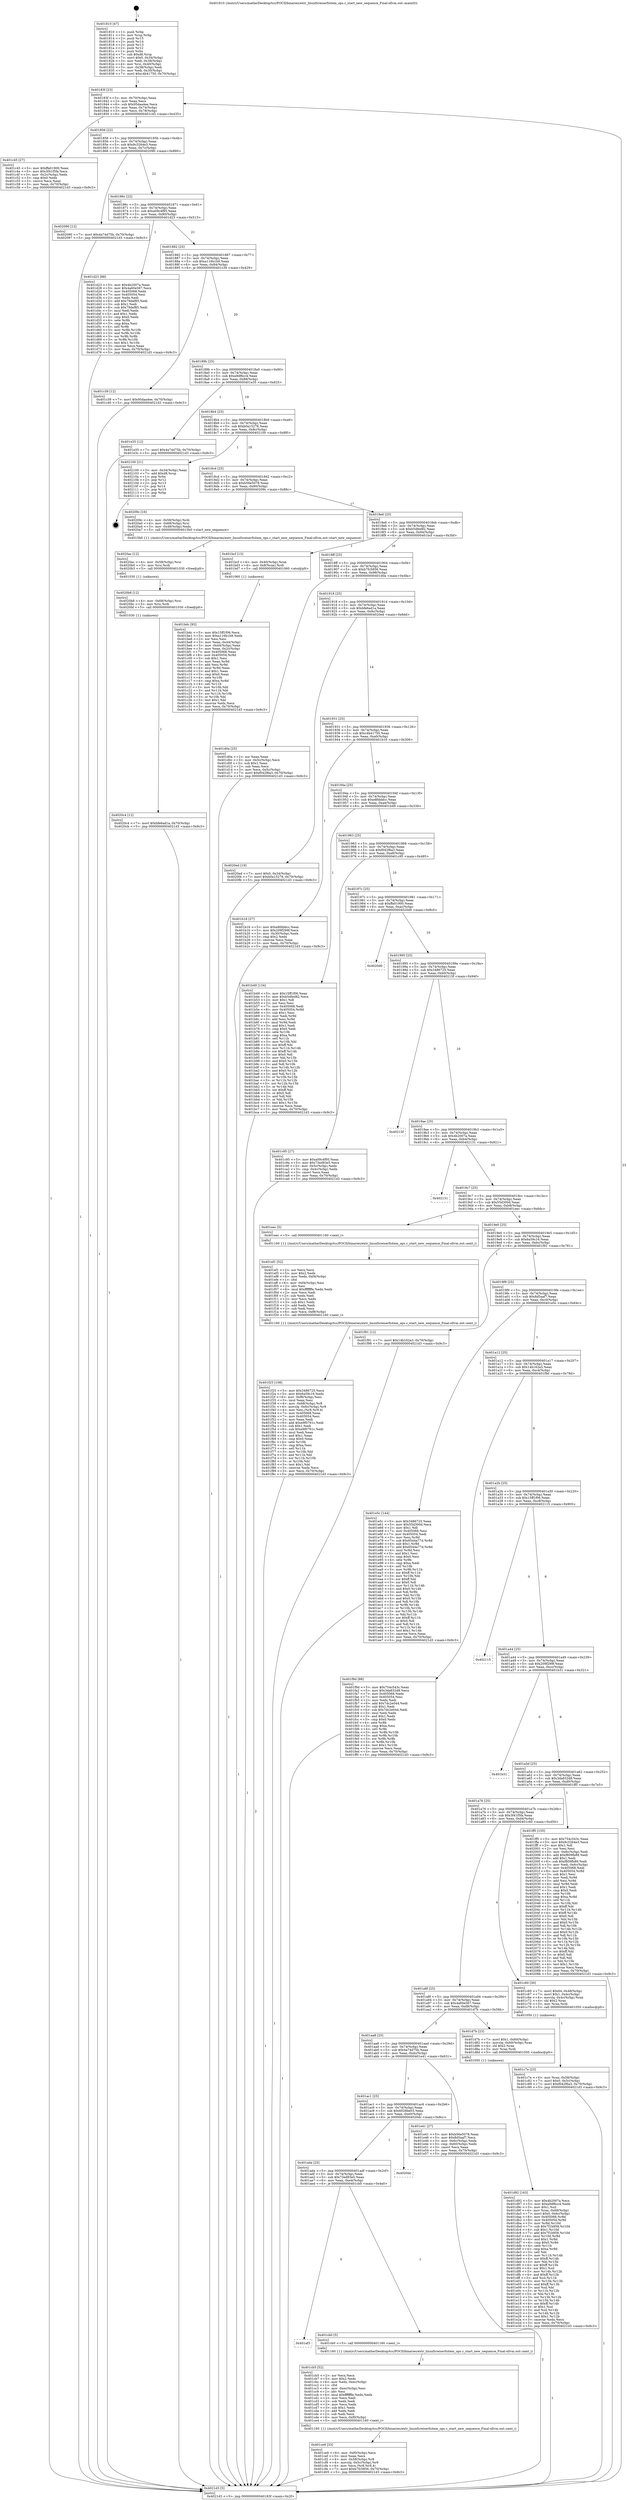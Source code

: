 digraph "0x401810" {
  label = "0x401810 (/mnt/c/Users/mathe/Desktop/tcc/POCII/binaries/extr_linuxfsreiserfsitem_ops.c_start_new_sequence_Final-ollvm.out::main(0))"
  labelloc = "t"
  node[shape=record]

  Entry [label="",width=0.3,height=0.3,shape=circle,fillcolor=black,style=filled]
  "0x40183f" [label="{
     0x40183f [23]\l
     | [instrs]\l
     &nbsp;&nbsp;0x40183f \<+3\>: mov -0x70(%rbp),%eax\l
     &nbsp;&nbsp;0x401842 \<+2\>: mov %eax,%ecx\l
     &nbsp;&nbsp;0x401844 \<+6\>: sub $0x95daa4ee,%ecx\l
     &nbsp;&nbsp;0x40184a \<+3\>: mov %eax,-0x74(%rbp)\l
     &nbsp;&nbsp;0x40184d \<+3\>: mov %ecx,-0x78(%rbp)\l
     &nbsp;&nbsp;0x401850 \<+6\>: je 0000000000401c45 \<main+0x435\>\l
  }"]
  "0x401c45" [label="{
     0x401c45 [27]\l
     | [instrs]\l
     &nbsp;&nbsp;0x401c45 \<+5\>: mov $0xffa01900,%eax\l
     &nbsp;&nbsp;0x401c4a \<+5\>: mov $0x3f41f5fa,%ecx\l
     &nbsp;&nbsp;0x401c4f \<+3\>: mov -0x2c(%rbp),%edx\l
     &nbsp;&nbsp;0x401c52 \<+3\>: cmp $0x0,%edx\l
     &nbsp;&nbsp;0x401c55 \<+3\>: cmove %ecx,%eax\l
     &nbsp;&nbsp;0x401c58 \<+3\>: mov %eax,-0x70(%rbp)\l
     &nbsp;&nbsp;0x401c5b \<+5\>: jmp 00000000004021d3 \<main+0x9c3\>\l
  }"]
  "0x401856" [label="{
     0x401856 [22]\l
     | [instrs]\l
     &nbsp;&nbsp;0x401856 \<+5\>: jmp 000000000040185b \<main+0x4b\>\l
     &nbsp;&nbsp;0x40185b \<+3\>: mov -0x74(%rbp),%eax\l
     &nbsp;&nbsp;0x40185e \<+5\>: sub $0x9c3264e3,%eax\l
     &nbsp;&nbsp;0x401863 \<+3\>: mov %eax,-0x7c(%rbp)\l
     &nbsp;&nbsp;0x401866 \<+6\>: je 0000000000402090 \<main+0x880\>\l
  }"]
  Exit [label="",width=0.3,height=0.3,shape=circle,fillcolor=black,style=filled,peripheries=2]
  "0x402090" [label="{
     0x402090 [12]\l
     | [instrs]\l
     &nbsp;&nbsp;0x402090 \<+7\>: movl $0x4a74d75b,-0x70(%rbp)\l
     &nbsp;&nbsp;0x402097 \<+5\>: jmp 00000000004021d3 \<main+0x9c3\>\l
  }"]
  "0x40186c" [label="{
     0x40186c [22]\l
     | [instrs]\l
     &nbsp;&nbsp;0x40186c \<+5\>: jmp 0000000000401871 \<main+0x61\>\l
     &nbsp;&nbsp;0x401871 \<+3\>: mov -0x74(%rbp),%eax\l
     &nbsp;&nbsp;0x401874 \<+5\>: sub $0xa09c4f95,%eax\l
     &nbsp;&nbsp;0x401879 \<+3\>: mov %eax,-0x80(%rbp)\l
     &nbsp;&nbsp;0x40187c \<+6\>: je 0000000000401d23 \<main+0x513\>\l
  }"]
  "0x4020c4" [label="{
     0x4020c4 [12]\l
     | [instrs]\l
     &nbsp;&nbsp;0x4020c4 \<+7\>: movl $0xbfe6ad1a,-0x70(%rbp)\l
     &nbsp;&nbsp;0x4020cb \<+5\>: jmp 00000000004021d3 \<main+0x9c3\>\l
  }"]
  "0x401d23" [label="{
     0x401d23 [88]\l
     | [instrs]\l
     &nbsp;&nbsp;0x401d23 \<+5\>: mov $0x4b2007a,%eax\l
     &nbsp;&nbsp;0x401d28 \<+5\>: mov $0x4a60e567,%ecx\l
     &nbsp;&nbsp;0x401d2d \<+7\>: mov 0x405068,%edx\l
     &nbsp;&nbsp;0x401d34 \<+7\>: mov 0x405054,%esi\l
     &nbsp;&nbsp;0x401d3b \<+2\>: mov %edx,%edi\l
     &nbsp;&nbsp;0x401d3d \<+6\>: add $0x79def85,%edi\l
     &nbsp;&nbsp;0x401d43 \<+3\>: sub $0x1,%edi\l
     &nbsp;&nbsp;0x401d46 \<+6\>: sub $0x79def85,%edi\l
     &nbsp;&nbsp;0x401d4c \<+3\>: imul %edi,%edx\l
     &nbsp;&nbsp;0x401d4f \<+3\>: and $0x1,%edx\l
     &nbsp;&nbsp;0x401d52 \<+3\>: cmp $0x0,%edx\l
     &nbsp;&nbsp;0x401d55 \<+4\>: sete %r8b\l
     &nbsp;&nbsp;0x401d59 \<+3\>: cmp $0xa,%esi\l
     &nbsp;&nbsp;0x401d5c \<+4\>: setl %r9b\l
     &nbsp;&nbsp;0x401d60 \<+3\>: mov %r8b,%r10b\l
     &nbsp;&nbsp;0x401d63 \<+3\>: and %r9b,%r10b\l
     &nbsp;&nbsp;0x401d66 \<+3\>: xor %r9b,%r8b\l
     &nbsp;&nbsp;0x401d69 \<+3\>: or %r8b,%r10b\l
     &nbsp;&nbsp;0x401d6c \<+4\>: test $0x1,%r10b\l
     &nbsp;&nbsp;0x401d70 \<+3\>: cmovne %ecx,%eax\l
     &nbsp;&nbsp;0x401d73 \<+3\>: mov %eax,-0x70(%rbp)\l
     &nbsp;&nbsp;0x401d76 \<+5\>: jmp 00000000004021d3 \<main+0x9c3\>\l
  }"]
  "0x401882" [label="{
     0x401882 [25]\l
     | [instrs]\l
     &nbsp;&nbsp;0x401882 \<+5\>: jmp 0000000000401887 \<main+0x77\>\l
     &nbsp;&nbsp;0x401887 \<+3\>: mov -0x74(%rbp),%eax\l
     &nbsp;&nbsp;0x40188a \<+5\>: sub $0xa116b1b9,%eax\l
     &nbsp;&nbsp;0x40188f \<+6\>: mov %eax,-0x84(%rbp)\l
     &nbsp;&nbsp;0x401895 \<+6\>: je 0000000000401c39 \<main+0x429\>\l
  }"]
  "0x4020b8" [label="{
     0x4020b8 [12]\l
     | [instrs]\l
     &nbsp;&nbsp;0x4020b8 \<+4\>: mov -0x68(%rbp),%rsi\l
     &nbsp;&nbsp;0x4020bc \<+3\>: mov %rsi,%rdi\l
     &nbsp;&nbsp;0x4020bf \<+5\>: call 0000000000401030 \<free@plt\>\l
     | [calls]\l
     &nbsp;&nbsp;0x401030 \{1\} (unknown)\l
  }"]
  "0x401c39" [label="{
     0x401c39 [12]\l
     | [instrs]\l
     &nbsp;&nbsp;0x401c39 \<+7\>: movl $0x95daa4ee,-0x70(%rbp)\l
     &nbsp;&nbsp;0x401c40 \<+5\>: jmp 00000000004021d3 \<main+0x9c3\>\l
  }"]
  "0x40189b" [label="{
     0x40189b [25]\l
     | [instrs]\l
     &nbsp;&nbsp;0x40189b \<+5\>: jmp 00000000004018a0 \<main+0x90\>\l
     &nbsp;&nbsp;0x4018a0 \<+3\>: mov -0x74(%rbp),%eax\l
     &nbsp;&nbsp;0x4018a3 \<+5\>: sub $0xa9df6cc4,%eax\l
     &nbsp;&nbsp;0x4018a8 \<+6\>: mov %eax,-0x88(%rbp)\l
     &nbsp;&nbsp;0x4018ae \<+6\>: je 0000000000401e35 \<main+0x625\>\l
  }"]
  "0x4020ac" [label="{
     0x4020ac [12]\l
     | [instrs]\l
     &nbsp;&nbsp;0x4020ac \<+4\>: mov -0x58(%rbp),%rsi\l
     &nbsp;&nbsp;0x4020b0 \<+3\>: mov %rsi,%rdi\l
     &nbsp;&nbsp;0x4020b3 \<+5\>: call 0000000000401030 \<free@plt\>\l
     | [calls]\l
     &nbsp;&nbsp;0x401030 \{1\} (unknown)\l
  }"]
  "0x401e35" [label="{
     0x401e35 [12]\l
     | [instrs]\l
     &nbsp;&nbsp;0x401e35 \<+7\>: movl $0x4a74d75b,-0x70(%rbp)\l
     &nbsp;&nbsp;0x401e3c \<+5\>: jmp 00000000004021d3 \<main+0x9c3\>\l
  }"]
  "0x4018b4" [label="{
     0x4018b4 [25]\l
     | [instrs]\l
     &nbsp;&nbsp;0x4018b4 \<+5\>: jmp 00000000004018b9 \<main+0xa9\>\l
     &nbsp;&nbsp;0x4018b9 \<+3\>: mov -0x74(%rbp),%eax\l
     &nbsp;&nbsp;0x4018bc \<+5\>: sub $0xb0a15276,%eax\l
     &nbsp;&nbsp;0x4018c1 \<+6\>: mov %eax,-0x8c(%rbp)\l
     &nbsp;&nbsp;0x4018c7 \<+6\>: je 0000000000402100 \<main+0x8f0\>\l
  }"]
  "0x401f25" [label="{
     0x401f25 [108]\l
     | [instrs]\l
     &nbsp;&nbsp;0x401f25 \<+5\>: mov $0x3486725,%ecx\l
     &nbsp;&nbsp;0x401f2a \<+5\>: mov $0x6a59c16,%edx\l
     &nbsp;&nbsp;0x401f2f \<+6\>: mov -0xf8(%rbp),%esi\l
     &nbsp;&nbsp;0x401f35 \<+3\>: imul %eax,%esi\l
     &nbsp;&nbsp;0x401f38 \<+4\>: mov -0x68(%rbp),%r8\l
     &nbsp;&nbsp;0x401f3c \<+4\>: movslq -0x6c(%rbp),%r9\l
     &nbsp;&nbsp;0x401f40 \<+4\>: mov %esi,(%r8,%r9,4)\l
     &nbsp;&nbsp;0x401f44 \<+7\>: mov 0x405068,%eax\l
     &nbsp;&nbsp;0x401f4b \<+7\>: mov 0x405054,%esi\l
     &nbsp;&nbsp;0x401f52 \<+2\>: mov %eax,%edi\l
     &nbsp;&nbsp;0x401f54 \<+6\>: add $0xe9f0761c,%edi\l
     &nbsp;&nbsp;0x401f5a \<+3\>: sub $0x1,%edi\l
     &nbsp;&nbsp;0x401f5d \<+6\>: sub $0xe9f0761c,%edi\l
     &nbsp;&nbsp;0x401f63 \<+3\>: imul %edi,%eax\l
     &nbsp;&nbsp;0x401f66 \<+3\>: and $0x1,%eax\l
     &nbsp;&nbsp;0x401f69 \<+3\>: cmp $0x0,%eax\l
     &nbsp;&nbsp;0x401f6c \<+4\>: sete %r10b\l
     &nbsp;&nbsp;0x401f70 \<+3\>: cmp $0xa,%esi\l
     &nbsp;&nbsp;0x401f73 \<+4\>: setl %r11b\l
     &nbsp;&nbsp;0x401f77 \<+3\>: mov %r10b,%bl\l
     &nbsp;&nbsp;0x401f7a \<+3\>: and %r11b,%bl\l
     &nbsp;&nbsp;0x401f7d \<+3\>: xor %r11b,%r10b\l
     &nbsp;&nbsp;0x401f80 \<+3\>: or %r10b,%bl\l
     &nbsp;&nbsp;0x401f83 \<+3\>: test $0x1,%bl\l
     &nbsp;&nbsp;0x401f86 \<+3\>: cmovne %edx,%ecx\l
     &nbsp;&nbsp;0x401f89 \<+3\>: mov %ecx,-0x70(%rbp)\l
     &nbsp;&nbsp;0x401f8c \<+5\>: jmp 00000000004021d3 \<main+0x9c3\>\l
  }"]
  "0x402100" [label="{
     0x402100 [21]\l
     | [instrs]\l
     &nbsp;&nbsp;0x402100 \<+3\>: mov -0x34(%rbp),%eax\l
     &nbsp;&nbsp;0x402103 \<+7\>: add $0xd8,%rsp\l
     &nbsp;&nbsp;0x40210a \<+1\>: pop %rbx\l
     &nbsp;&nbsp;0x40210b \<+2\>: pop %r12\l
     &nbsp;&nbsp;0x40210d \<+2\>: pop %r13\l
     &nbsp;&nbsp;0x40210f \<+2\>: pop %r14\l
     &nbsp;&nbsp;0x402111 \<+2\>: pop %r15\l
     &nbsp;&nbsp;0x402113 \<+1\>: pop %rbp\l
     &nbsp;&nbsp;0x402114 \<+1\>: ret\l
  }"]
  "0x4018cd" [label="{
     0x4018cd [25]\l
     | [instrs]\l
     &nbsp;&nbsp;0x4018cd \<+5\>: jmp 00000000004018d2 \<main+0xc2\>\l
     &nbsp;&nbsp;0x4018d2 \<+3\>: mov -0x74(%rbp),%eax\l
     &nbsp;&nbsp;0x4018d5 \<+5\>: sub $0xb56e5078,%eax\l
     &nbsp;&nbsp;0x4018da \<+6\>: mov %eax,-0x90(%rbp)\l
     &nbsp;&nbsp;0x4018e0 \<+6\>: je 000000000040209c \<main+0x88c\>\l
  }"]
  "0x401ef1" [label="{
     0x401ef1 [52]\l
     | [instrs]\l
     &nbsp;&nbsp;0x401ef1 \<+2\>: xor %ecx,%ecx\l
     &nbsp;&nbsp;0x401ef3 \<+5\>: mov $0x2,%edx\l
     &nbsp;&nbsp;0x401ef8 \<+6\>: mov %edx,-0xf4(%rbp)\l
     &nbsp;&nbsp;0x401efe \<+1\>: cltd\l
     &nbsp;&nbsp;0x401eff \<+6\>: mov -0xf4(%rbp),%esi\l
     &nbsp;&nbsp;0x401f05 \<+2\>: idiv %esi\l
     &nbsp;&nbsp;0x401f07 \<+6\>: imul $0xfffffffe,%edx,%edx\l
     &nbsp;&nbsp;0x401f0d \<+2\>: mov %ecx,%edi\l
     &nbsp;&nbsp;0x401f0f \<+2\>: sub %edx,%edi\l
     &nbsp;&nbsp;0x401f11 \<+2\>: mov %ecx,%edx\l
     &nbsp;&nbsp;0x401f13 \<+3\>: sub $0x1,%edx\l
     &nbsp;&nbsp;0x401f16 \<+2\>: add %edx,%edi\l
     &nbsp;&nbsp;0x401f18 \<+2\>: sub %edi,%ecx\l
     &nbsp;&nbsp;0x401f1a \<+6\>: mov %ecx,-0xf8(%rbp)\l
     &nbsp;&nbsp;0x401f20 \<+5\>: call 0000000000401160 \<next_i\>\l
     | [calls]\l
     &nbsp;&nbsp;0x401160 \{1\} (/mnt/c/Users/mathe/Desktop/tcc/POCII/binaries/extr_linuxfsreiserfsitem_ops.c_start_new_sequence_Final-ollvm.out::next_i)\l
  }"]
  "0x40209c" [label="{
     0x40209c [16]\l
     | [instrs]\l
     &nbsp;&nbsp;0x40209c \<+4\>: mov -0x58(%rbp),%rdi\l
     &nbsp;&nbsp;0x4020a0 \<+4\>: mov -0x68(%rbp),%rsi\l
     &nbsp;&nbsp;0x4020a4 \<+3\>: mov -0x48(%rbp),%edx\l
     &nbsp;&nbsp;0x4020a7 \<+5\>: call 00000000004015b0 \<start_new_sequence\>\l
     | [calls]\l
     &nbsp;&nbsp;0x4015b0 \{1\} (/mnt/c/Users/mathe/Desktop/tcc/POCII/binaries/extr_linuxfsreiserfsitem_ops.c_start_new_sequence_Final-ollvm.out::start_new_sequence)\l
  }"]
  "0x4018e6" [label="{
     0x4018e6 [25]\l
     | [instrs]\l
     &nbsp;&nbsp;0x4018e6 \<+5\>: jmp 00000000004018eb \<main+0xdb\>\l
     &nbsp;&nbsp;0x4018eb \<+3\>: mov -0x74(%rbp),%eax\l
     &nbsp;&nbsp;0x4018ee \<+5\>: sub $0xb5dfed82,%eax\l
     &nbsp;&nbsp;0x4018f3 \<+6\>: mov %eax,-0x94(%rbp)\l
     &nbsp;&nbsp;0x4018f9 \<+6\>: je 0000000000401bcf \<main+0x3bf\>\l
  }"]
  "0x401d92" [label="{
     0x401d92 [163]\l
     | [instrs]\l
     &nbsp;&nbsp;0x401d92 \<+5\>: mov $0x4b2007a,%ecx\l
     &nbsp;&nbsp;0x401d97 \<+5\>: mov $0xa9df6cc4,%edx\l
     &nbsp;&nbsp;0x401d9c \<+3\>: mov $0x1,%sil\l
     &nbsp;&nbsp;0x401d9f \<+4\>: mov %rax,-0x68(%rbp)\l
     &nbsp;&nbsp;0x401da3 \<+7\>: movl $0x0,-0x6c(%rbp)\l
     &nbsp;&nbsp;0x401daa \<+8\>: mov 0x405068,%r8d\l
     &nbsp;&nbsp;0x401db2 \<+8\>: mov 0x405054,%r9d\l
     &nbsp;&nbsp;0x401dba \<+3\>: mov %r8d,%r10d\l
     &nbsp;&nbsp;0x401dbd \<+7\>: sub $0x7f1b958,%r10d\l
     &nbsp;&nbsp;0x401dc4 \<+4\>: sub $0x1,%r10d\l
     &nbsp;&nbsp;0x401dc8 \<+7\>: add $0x7f1b958,%r10d\l
     &nbsp;&nbsp;0x401dcf \<+4\>: imul %r10d,%r8d\l
     &nbsp;&nbsp;0x401dd3 \<+4\>: and $0x1,%r8d\l
     &nbsp;&nbsp;0x401dd7 \<+4\>: cmp $0x0,%r8d\l
     &nbsp;&nbsp;0x401ddb \<+4\>: sete %r11b\l
     &nbsp;&nbsp;0x401ddf \<+4\>: cmp $0xa,%r9d\l
     &nbsp;&nbsp;0x401de3 \<+3\>: setl %bl\l
     &nbsp;&nbsp;0x401de6 \<+3\>: mov %r11b,%r14b\l
     &nbsp;&nbsp;0x401de9 \<+4\>: xor $0xff,%r14b\l
     &nbsp;&nbsp;0x401ded \<+3\>: mov %bl,%r15b\l
     &nbsp;&nbsp;0x401df0 \<+4\>: xor $0xff,%r15b\l
     &nbsp;&nbsp;0x401df4 \<+4\>: xor $0x1,%sil\l
     &nbsp;&nbsp;0x401df8 \<+3\>: mov %r14b,%r12b\l
     &nbsp;&nbsp;0x401dfb \<+4\>: and $0xff,%r12b\l
     &nbsp;&nbsp;0x401dff \<+3\>: and %sil,%r11b\l
     &nbsp;&nbsp;0x401e02 \<+3\>: mov %r15b,%r13b\l
     &nbsp;&nbsp;0x401e05 \<+4\>: and $0xff,%r13b\l
     &nbsp;&nbsp;0x401e09 \<+3\>: and %sil,%bl\l
     &nbsp;&nbsp;0x401e0c \<+3\>: or %r11b,%r12b\l
     &nbsp;&nbsp;0x401e0f \<+3\>: or %bl,%r13b\l
     &nbsp;&nbsp;0x401e12 \<+3\>: xor %r13b,%r12b\l
     &nbsp;&nbsp;0x401e15 \<+3\>: or %r15b,%r14b\l
     &nbsp;&nbsp;0x401e18 \<+4\>: xor $0xff,%r14b\l
     &nbsp;&nbsp;0x401e1c \<+4\>: or $0x1,%sil\l
     &nbsp;&nbsp;0x401e20 \<+3\>: and %sil,%r14b\l
     &nbsp;&nbsp;0x401e23 \<+3\>: or %r14b,%r12b\l
     &nbsp;&nbsp;0x401e26 \<+4\>: test $0x1,%r12b\l
     &nbsp;&nbsp;0x401e2a \<+3\>: cmovne %edx,%ecx\l
     &nbsp;&nbsp;0x401e2d \<+3\>: mov %ecx,-0x70(%rbp)\l
     &nbsp;&nbsp;0x401e30 \<+5\>: jmp 00000000004021d3 \<main+0x9c3\>\l
  }"]
  "0x401bcf" [label="{
     0x401bcf [13]\l
     | [instrs]\l
     &nbsp;&nbsp;0x401bcf \<+4\>: mov -0x40(%rbp),%rax\l
     &nbsp;&nbsp;0x401bd3 \<+4\>: mov 0x8(%rax),%rdi\l
     &nbsp;&nbsp;0x401bd7 \<+5\>: call 0000000000401060 \<atoi@plt\>\l
     | [calls]\l
     &nbsp;&nbsp;0x401060 \{1\} (unknown)\l
  }"]
  "0x4018ff" [label="{
     0x4018ff [25]\l
     | [instrs]\l
     &nbsp;&nbsp;0x4018ff \<+5\>: jmp 0000000000401904 \<main+0xf4\>\l
     &nbsp;&nbsp;0x401904 \<+3\>: mov -0x74(%rbp),%eax\l
     &nbsp;&nbsp;0x401907 \<+5\>: sub $0xb7fc5856,%eax\l
     &nbsp;&nbsp;0x40190c \<+6\>: mov %eax,-0x98(%rbp)\l
     &nbsp;&nbsp;0x401912 \<+6\>: je 0000000000401d0a \<main+0x4fa\>\l
  }"]
  "0x401ce9" [label="{
     0x401ce9 [33]\l
     | [instrs]\l
     &nbsp;&nbsp;0x401ce9 \<+6\>: mov -0xf0(%rbp),%ecx\l
     &nbsp;&nbsp;0x401cef \<+3\>: imul %eax,%ecx\l
     &nbsp;&nbsp;0x401cf2 \<+4\>: mov -0x58(%rbp),%r8\l
     &nbsp;&nbsp;0x401cf6 \<+4\>: movslq -0x5c(%rbp),%r9\l
     &nbsp;&nbsp;0x401cfa \<+4\>: mov %ecx,(%r8,%r9,4)\l
     &nbsp;&nbsp;0x401cfe \<+7\>: movl $0xb7fc5856,-0x70(%rbp)\l
     &nbsp;&nbsp;0x401d05 \<+5\>: jmp 00000000004021d3 \<main+0x9c3\>\l
  }"]
  "0x401d0a" [label="{
     0x401d0a [25]\l
     | [instrs]\l
     &nbsp;&nbsp;0x401d0a \<+2\>: xor %eax,%eax\l
     &nbsp;&nbsp;0x401d0c \<+3\>: mov -0x5c(%rbp),%ecx\l
     &nbsp;&nbsp;0x401d0f \<+3\>: sub $0x1,%eax\l
     &nbsp;&nbsp;0x401d12 \<+2\>: sub %eax,%ecx\l
     &nbsp;&nbsp;0x401d14 \<+3\>: mov %ecx,-0x5c(%rbp)\l
     &nbsp;&nbsp;0x401d17 \<+7\>: movl $0xf042f6a3,-0x70(%rbp)\l
     &nbsp;&nbsp;0x401d1e \<+5\>: jmp 00000000004021d3 \<main+0x9c3\>\l
  }"]
  "0x401918" [label="{
     0x401918 [25]\l
     | [instrs]\l
     &nbsp;&nbsp;0x401918 \<+5\>: jmp 000000000040191d \<main+0x10d\>\l
     &nbsp;&nbsp;0x40191d \<+3\>: mov -0x74(%rbp),%eax\l
     &nbsp;&nbsp;0x401920 \<+5\>: sub $0xbfe6ad1a,%eax\l
     &nbsp;&nbsp;0x401925 \<+6\>: mov %eax,-0x9c(%rbp)\l
     &nbsp;&nbsp;0x40192b \<+6\>: je 00000000004020ed \<main+0x8dd\>\l
  }"]
  "0x401cb5" [label="{
     0x401cb5 [52]\l
     | [instrs]\l
     &nbsp;&nbsp;0x401cb5 \<+2\>: xor %ecx,%ecx\l
     &nbsp;&nbsp;0x401cb7 \<+5\>: mov $0x2,%edx\l
     &nbsp;&nbsp;0x401cbc \<+6\>: mov %edx,-0xec(%rbp)\l
     &nbsp;&nbsp;0x401cc2 \<+1\>: cltd\l
     &nbsp;&nbsp;0x401cc3 \<+6\>: mov -0xec(%rbp),%esi\l
     &nbsp;&nbsp;0x401cc9 \<+2\>: idiv %esi\l
     &nbsp;&nbsp;0x401ccb \<+6\>: imul $0xfffffffe,%edx,%edx\l
     &nbsp;&nbsp;0x401cd1 \<+2\>: mov %ecx,%edi\l
     &nbsp;&nbsp;0x401cd3 \<+2\>: sub %edx,%edi\l
     &nbsp;&nbsp;0x401cd5 \<+2\>: mov %ecx,%edx\l
     &nbsp;&nbsp;0x401cd7 \<+3\>: sub $0x1,%edx\l
     &nbsp;&nbsp;0x401cda \<+2\>: add %edx,%edi\l
     &nbsp;&nbsp;0x401cdc \<+2\>: sub %edi,%ecx\l
     &nbsp;&nbsp;0x401cde \<+6\>: mov %ecx,-0xf0(%rbp)\l
     &nbsp;&nbsp;0x401ce4 \<+5\>: call 0000000000401160 \<next_i\>\l
     | [calls]\l
     &nbsp;&nbsp;0x401160 \{1\} (/mnt/c/Users/mathe/Desktop/tcc/POCII/binaries/extr_linuxfsreiserfsitem_ops.c_start_new_sequence_Final-ollvm.out::next_i)\l
  }"]
  "0x4020ed" [label="{
     0x4020ed [19]\l
     | [instrs]\l
     &nbsp;&nbsp;0x4020ed \<+7\>: movl $0x0,-0x34(%rbp)\l
     &nbsp;&nbsp;0x4020f4 \<+7\>: movl $0xb0a15276,-0x70(%rbp)\l
     &nbsp;&nbsp;0x4020fb \<+5\>: jmp 00000000004021d3 \<main+0x9c3\>\l
  }"]
  "0x401931" [label="{
     0x401931 [25]\l
     | [instrs]\l
     &nbsp;&nbsp;0x401931 \<+5\>: jmp 0000000000401936 \<main+0x126\>\l
     &nbsp;&nbsp;0x401936 \<+3\>: mov -0x74(%rbp),%eax\l
     &nbsp;&nbsp;0x401939 \<+5\>: sub $0xc4b41750,%eax\l
     &nbsp;&nbsp;0x40193e \<+6\>: mov %eax,-0xa0(%rbp)\l
     &nbsp;&nbsp;0x401944 \<+6\>: je 0000000000401b16 \<main+0x306\>\l
  }"]
  "0x401af3" [label="{
     0x401af3\l
  }", style=dashed]
  "0x401b16" [label="{
     0x401b16 [27]\l
     | [instrs]\l
     &nbsp;&nbsp;0x401b16 \<+5\>: mov $0xe8fdddcc,%eax\l
     &nbsp;&nbsp;0x401b1b \<+5\>: mov $0x209f299f,%ecx\l
     &nbsp;&nbsp;0x401b20 \<+3\>: mov -0x30(%rbp),%edx\l
     &nbsp;&nbsp;0x401b23 \<+3\>: cmp $0x2,%edx\l
     &nbsp;&nbsp;0x401b26 \<+3\>: cmovne %ecx,%eax\l
     &nbsp;&nbsp;0x401b29 \<+3\>: mov %eax,-0x70(%rbp)\l
     &nbsp;&nbsp;0x401b2c \<+5\>: jmp 00000000004021d3 \<main+0x9c3\>\l
  }"]
  "0x40194a" [label="{
     0x40194a [25]\l
     | [instrs]\l
     &nbsp;&nbsp;0x40194a \<+5\>: jmp 000000000040194f \<main+0x13f\>\l
     &nbsp;&nbsp;0x40194f \<+3\>: mov -0x74(%rbp),%eax\l
     &nbsp;&nbsp;0x401952 \<+5\>: sub $0xe8fdddcc,%eax\l
     &nbsp;&nbsp;0x401957 \<+6\>: mov %eax,-0xa4(%rbp)\l
     &nbsp;&nbsp;0x40195d \<+6\>: je 0000000000401b49 \<main+0x339\>\l
  }"]
  "0x4021d3" [label="{
     0x4021d3 [5]\l
     | [instrs]\l
     &nbsp;&nbsp;0x4021d3 \<+5\>: jmp 000000000040183f \<main+0x2f\>\l
  }"]
  "0x401810" [label="{
     0x401810 [47]\l
     | [instrs]\l
     &nbsp;&nbsp;0x401810 \<+1\>: push %rbp\l
     &nbsp;&nbsp;0x401811 \<+3\>: mov %rsp,%rbp\l
     &nbsp;&nbsp;0x401814 \<+2\>: push %r15\l
     &nbsp;&nbsp;0x401816 \<+2\>: push %r14\l
     &nbsp;&nbsp;0x401818 \<+2\>: push %r13\l
     &nbsp;&nbsp;0x40181a \<+2\>: push %r12\l
     &nbsp;&nbsp;0x40181c \<+1\>: push %rbx\l
     &nbsp;&nbsp;0x40181d \<+7\>: sub $0xd8,%rsp\l
     &nbsp;&nbsp;0x401824 \<+7\>: movl $0x0,-0x34(%rbp)\l
     &nbsp;&nbsp;0x40182b \<+3\>: mov %edi,-0x38(%rbp)\l
     &nbsp;&nbsp;0x40182e \<+4\>: mov %rsi,-0x40(%rbp)\l
     &nbsp;&nbsp;0x401832 \<+3\>: mov -0x38(%rbp),%edi\l
     &nbsp;&nbsp;0x401835 \<+3\>: mov %edi,-0x30(%rbp)\l
     &nbsp;&nbsp;0x401838 \<+7\>: movl $0xc4b41750,-0x70(%rbp)\l
  }"]
  "0x401cb0" [label="{
     0x401cb0 [5]\l
     | [instrs]\l
     &nbsp;&nbsp;0x401cb0 \<+5\>: call 0000000000401160 \<next_i\>\l
     | [calls]\l
     &nbsp;&nbsp;0x401160 \{1\} (/mnt/c/Users/mathe/Desktop/tcc/POCII/binaries/extr_linuxfsreiserfsitem_ops.c_start_new_sequence_Final-ollvm.out::next_i)\l
  }"]
  "0x401b49" [label="{
     0x401b49 [134]\l
     | [instrs]\l
     &nbsp;&nbsp;0x401b49 \<+5\>: mov $0x15ff1f06,%eax\l
     &nbsp;&nbsp;0x401b4e \<+5\>: mov $0xb5dfed82,%ecx\l
     &nbsp;&nbsp;0x401b53 \<+2\>: mov $0x1,%dl\l
     &nbsp;&nbsp;0x401b55 \<+2\>: xor %esi,%esi\l
     &nbsp;&nbsp;0x401b57 \<+7\>: mov 0x405068,%edi\l
     &nbsp;&nbsp;0x401b5e \<+8\>: mov 0x405054,%r8d\l
     &nbsp;&nbsp;0x401b66 \<+3\>: sub $0x1,%esi\l
     &nbsp;&nbsp;0x401b69 \<+3\>: mov %edi,%r9d\l
     &nbsp;&nbsp;0x401b6c \<+3\>: add %esi,%r9d\l
     &nbsp;&nbsp;0x401b6f \<+4\>: imul %r9d,%edi\l
     &nbsp;&nbsp;0x401b73 \<+3\>: and $0x1,%edi\l
     &nbsp;&nbsp;0x401b76 \<+3\>: cmp $0x0,%edi\l
     &nbsp;&nbsp;0x401b79 \<+4\>: sete %r10b\l
     &nbsp;&nbsp;0x401b7d \<+4\>: cmp $0xa,%r8d\l
     &nbsp;&nbsp;0x401b81 \<+4\>: setl %r11b\l
     &nbsp;&nbsp;0x401b85 \<+3\>: mov %r10b,%bl\l
     &nbsp;&nbsp;0x401b88 \<+3\>: xor $0xff,%bl\l
     &nbsp;&nbsp;0x401b8b \<+3\>: mov %r11b,%r14b\l
     &nbsp;&nbsp;0x401b8e \<+4\>: xor $0xff,%r14b\l
     &nbsp;&nbsp;0x401b92 \<+3\>: xor $0x0,%dl\l
     &nbsp;&nbsp;0x401b95 \<+3\>: mov %bl,%r15b\l
     &nbsp;&nbsp;0x401b98 \<+4\>: and $0x0,%r15b\l
     &nbsp;&nbsp;0x401b9c \<+3\>: and %dl,%r10b\l
     &nbsp;&nbsp;0x401b9f \<+3\>: mov %r14b,%r12b\l
     &nbsp;&nbsp;0x401ba2 \<+4\>: and $0x0,%r12b\l
     &nbsp;&nbsp;0x401ba6 \<+3\>: and %dl,%r11b\l
     &nbsp;&nbsp;0x401ba9 \<+3\>: or %r10b,%r15b\l
     &nbsp;&nbsp;0x401bac \<+3\>: or %r11b,%r12b\l
     &nbsp;&nbsp;0x401baf \<+3\>: xor %r12b,%r15b\l
     &nbsp;&nbsp;0x401bb2 \<+3\>: or %r14b,%bl\l
     &nbsp;&nbsp;0x401bb5 \<+3\>: xor $0xff,%bl\l
     &nbsp;&nbsp;0x401bb8 \<+3\>: or $0x0,%dl\l
     &nbsp;&nbsp;0x401bbb \<+2\>: and %dl,%bl\l
     &nbsp;&nbsp;0x401bbd \<+3\>: or %bl,%r15b\l
     &nbsp;&nbsp;0x401bc0 \<+4\>: test $0x1,%r15b\l
     &nbsp;&nbsp;0x401bc4 \<+3\>: cmovne %ecx,%eax\l
     &nbsp;&nbsp;0x401bc7 \<+3\>: mov %eax,-0x70(%rbp)\l
     &nbsp;&nbsp;0x401bca \<+5\>: jmp 00000000004021d3 \<main+0x9c3\>\l
  }"]
  "0x401963" [label="{
     0x401963 [25]\l
     | [instrs]\l
     &nbsp;&nbsp;0x401963 \<+5\>: jmp 0000000000401968 \<main+0x158\>\l
     &nbsp;&nbsp;0x401968 \<+3\>: mov -0x74(%rbp),%eax\l
     &nbsp;&nbsp;0x40196b \<+5\>: sub $0xf042f6a3,%eax\l
     &nbsp;&nbsp;0x401970 \<+6\>: mov %eax,-0xa8(%rbp)\l
     &nbsp;&nbsp;0x401976 \<+6\>: je 0000000000401c95 \<main+0x485\>\l
  }"]
  "0x401bdc" [label="{
     0x401bdc [93]\l
     | [instrs]\l
     &nbsp;&nbsp;0x401bdc \<+5\>: mov $0x15ff1f06,%ecx\l
     &nbsp;&nbsp;0x401be1 \<+5\>: mov $0xa116b1b9,%edx\l
     &nbsp;&nbsp;0x401be6 \<+2\>: xor %esi,%esi\l
     &nbsp;&nbsp;0x401be8 \<+3\>: mov %eax,-0x44(%rbp)\l
     &nbsp;&nbsp;0x401beb \<+3\>: mov -0x44(%rbp),%eax\l
     &nbsp;&nbsp;0x401bee \<+3\>: mov %eax,-0x2c(%rbp)\l
     &nbsp;&nbsp;0x401bf1 \<+7\>: mov 0x405068,%eax\l
     &nbsp;&nbsp;0x401bf8 \<+8\>: mov 0x405054,%r8d\l
     &nbsp;&nbsp;0x401c00 \<+3\>: sub $0x1,%esi\l
     &nbsp;&nbsp;0x401c03 \<+3\>: mov %eax,%r9d\l
     &nbsp;&nbsp;0x401c06 \<+3\>: add %esi,%r9d\l
     &nbsp;&nbsp;0x401c09 \<+4\>: imul %r9d,%eax\l
     &nbsp;&nbsp;0x401c0d \<+3\>: and $0x1,%eax\l
     &nbsp;&nbsp;0x401c10 \<+3\>: cmp $0x0,%eax\l
     &nbsp;&nbsp;0x401c13 \<+4\>: sete %r10b\l
     &nbsp;&nbsp;0x401c17 \<+4\>: cmp $0xa,%r8d\l
     &nbsp;&nbsp;0x401c1b \<+4\>: setl %r11b\l
     &nbsp;&nbsp;0x401c1f \<+3\>: mov %r10b,%bl\l
     &nbsp;&nbsp;0x401c22 \<+3\>: and %r11b,%bl\l
     &nbsp;&nbsp;0x401c25 \<+3\>: xor %r11b,%r10b\l
     &nbsp;&nbsp;0x401c28 \<+3\>: or %r10b,%bl\l
     &nbsp;&nbsp;0x401c2b \<+3\>: test $0x1,%bl\l
     &nbsp;&nbsp;0x401c2e \<+3\>: cmovne %edx,%ecx\l
     &nbsp;&nbsp;0x401c31 \<+3\>: mov %ecx,-0x70(%rbp)\l
     &nbsp;&nbsp;0x401c34 \<+5\>: jmp 00000000004021d3 \<main+0x9c3\>\l
  }"]
  "0x401ada" [label="{
     0x401ada [25]\l
     | [instrs]\l
     &nbsp;&nbsp;0x401ada \<+5\>: jmp 0000000000401adf \<main+0x2cf\>\l
     &nbsp;&nbsp;0x401adf \<+3\>: mov -0x74(%rbp),%eax\l
     &nbsp;&nbsp;0x401ae2 \<+5\>: sub $0x73ed93e5,%eax\l
     &nbsp;&nbsp;0x401ae7 \<+6\>: mov %eax,-0xe4(%rbp)\l
     &nbsp;&nbsp;0x401aed \<+6\>: je 0000000000401cb0 \<main+0x4a0\>\l
  }"]
  "0x401c95" [label="{
     0x401c95 [27]\l
     | [instrs]\l
     &nbsp;&nbsp;0x401c95 \<+5\>: mov $0xa09c4f95,%eax\l
     &nbsp;&nbsp;0x401c9a \<+5\>: mov $0x73ed93e5,%ecx\l
     &nbsp;&nbsp;0x401c9f \<+3\>: mov -0x5c(%rbp),%edx\l
     &nbsp;&nbsp;0x401ca2 \<+3\>: cmp -0x4c(%rbp),%edx\l
     &nbsp;&nbsp;0x401ca5 \<+3\>: cmovl %ecx,%eax\l
     &nbsp;&nbsp;0x401ca8 \<+3\>: mov %eax,-0x70(%rbp)\l
     &nbsp;&nbsp;0x401cab \<+5\>: jmp 00000000004021d3 \<main+0x9c3\>\l
  }"]
  "0x40197c" [label="{
     0x40197c [25]\l
     | [instrs]\l
     &nbsp;&nbsp;0x40197c \<+5\>: jmp 0000000000401981 \<main+0x171\>\l
     &nbsp;&nbsp;0x401981 \<+3\>: mov -0x74(%rbp),%eax\l
     &nbsp;&nbsp;0x401984 \<+5\>: sub $0xffa01900,%eax\l
     &nbsp;&nbsp;0x401989 \<+6\>: mov %eax,-0xac(%rbp)\l
     &nbsp;&nbsp;0x40198f \<+6\>: je 00000000004020d0 \<main+0x8c0\>\l
  }"]
  "0x4020dc" [label="{
     0x4020dc\l
  }", style=dashed]
  "0x4020d0" [label="{
     0x4020d0\l
  }", style=dashed]
  "0x401995" [label="{
     0x401995 [25]\l
     | [instrs]\l
     &nbsp;&nbsp;0x401995 \<+5\>: jmp 000000000040199a \<main+0x18a\>\l
     &nbsp;&nbsp;0x40199a \<+3\>: mov -0x74(%rbp),%eax\l
     &nbsp;&nbsp;0x40199d \<+5\>: sub $0x3486725,%eax\l
     &nbsp;&nbsp;0x4019a2 \<+6\>: mov %eax,-0xb0(%rbp)\l
     &nbsp;&nbsp;0x4019a8 \<+6\>: je 000000000040215f \<main+0x94f\>\l
  }"]
  "0x401ac1" [label="{
     0x401ac1 [25]\l
     | [instrs]\l
     &nbsp;&nbsp;0x401ac1 \<+5\>: jmp 0000000000401ac6 \<main+0x2b6\>\l
     &nbsp;&nbsp;0x401ac6 \<+3\>: mov -0x74(%rbp),%eax\l
     &nbsp;&nbsp;0x401ac9 \<+5\>: sub $0x6028be03,%eax\l
     &nbsp;&nbsp;0x401ace \<+6\>: mov %eax,-0xe0(%rbp)\l
     &nbsp;&nbsp;0x401ad4 \<+6\>: je 00000000004020dc \<main+0x8cc\>\l
  }"]
  "0x40215f" [label="{
     0x40215f\l
  }", style=dashed]
  "0x4019ae" [label="{
     0x4019ae [25]\l
     | [instrs]\l
     &nbsp;&nbsp;0x4019ae \<+5\>: jmp 00000000004019b3 \<main+0x1a3\>\l
     &nbsp;&nbsp;0x4019b3 \<+3\>: mov -0x74(%rbp),%eax\l
     &nbsp;&nbsp;0x4019b6 \<+5\>: sub $0x4b2007a,%eax\l
     &nbsp;&nbsp;0x4019bb \<+6\>: mov %eax,-0xb4(%rbp)\l
     &nbsp;&nbsp;0x4019c1 \<+6\>: je 0000000000402131 \<main+0x921\>\l
  }"]
  "0x401e41" [label="{
     0x401e41 [27]\l
     | [instrs]\l
     &nbsp;&nbsp;0x401e41 \<+5\>: mov $0xb56e5078,%eax\l
     &nbsp;&nbsp;0x401e46 \<+5\>: mov $0x8d5aaf7,%ecx\l
     &nbsp;&nbsp;0x401e4b \<+3\>: mov -0x6c(%rbp),%edx\l
     &nbsp;&nbsp;0x401e4e \<+3\>: cmp -0x60(%rbp),%edx\l
     &nbsp;&nbsp;0x401e51 \<+3\>: cmovl %ecx,%eax\l
     &nbsp;&nbsp;0x401e54 \<+3\>: mov %eax,-0x70(%rbp)\l
     &nbsp;&nbsp;0x401e57 \<+5\>: jmp 00000000004021d3 \<main+0x9c3\>\l
  }"]
  "0x402131" [label="{
     0x402131\l
  }", style=dashed]
  "0x4019c7" [label="{
     0x4019c7 [25]\l
     | [instrs]\l
     &nbsp;&nbsp;0x4019c7 \<+5\>: jmp 00000000004019cc \<main+0x1bc\>\l
     &nbsp;&nbsp;0x4019cc \<+3\>: mov -0x74(%rbp),%eax\l
     &nbsp;&nbsp;0x4019cf \<+5\>: sub $0x55d300d,%eax\l
     &nbsp;&nbsp;0x4019d4 \<+6\>: mov %eax,-0xb8(%rbp)\l
     &nbsp;&nbsp;0x4019da \<+6\>: je 0000000000401eec \<main+0x6dc\>\l
  }"]
  "0x401aa8" [label="{
     0x401aa8 [25]\l
     | [instrs]\l
     &nbsp;&nbsp;0x401aa8 \<+5\>: jmp 0000000000401aad \<main+0x29d\>\l
     &nbsp;&nbsp;0x401aad \<+3\>: mov -0x74(%rbp),%eax\l
     &nbsp;&nbsp;0x401ab0 \<+5\>: sub $0x4a74d75b,%eax\l
     &nbsp;&nbsp;0x401ab5 \<+6\>: mov %eax,-0xdc(%rbp)\l
     &nbsp;&nbsp;0x401abb \<+6\>: je 0000000000401e41 \<main+0x631\>\l
  }"]
  "0x401eec" [label="{
     0x401eec [5]\l
     | [instrs]\l
     &nbsp;&nbsp;0x401eec \<+5\>: call 0000000000401160 \<next_i\>\l
     | [calls]\l
     &nbsp;&nbsp;0x401160 \{1\} (/mnt/c/Users/mathe/Desktop/tcc/POCII/binaries/extr_linuxfsreiserfsitem_ops.c_start_new_sequence_Final-ollvm.out::next_i)\l
  }"]
  "0x4019e0" [label="{
     0x4019e0 [25]\l
     | [instrs]\l
     &nbsp;&nbsp;0x4019e0 \<+5\>: jmp 00000000004019e5 \<main+0x1d5\>\l
     &nbsp;&nbsp;0x4019e5 \<+3\>: mov -0x74(%rbp),%eax\l
     &nbsp;&nbsp;0x4019e8 \<+5\>: sub $0x6a59c16,%eax\l
     &nbsp;&nbsp;0x4019ed \<+6\>: mov %eax,-0xbc(%rbp)\l
     &nbsp;&nbsp;0x4019f3 \<+6\>: je 0000000000401f91 \<main+0x781\>\l
  }"]
  "0x401d7b" [label="{
     0x401d7b [23]\l
     | [instrs]\l
     &nbsp;&nbsp;0x401d7b \<+7\>: movl $0x1,-0x60(%rbp)\l
     &nbsp;&nbsp;0x401d82 \<+4\>: movslq -0x60(%rbp),%rax\l
     &nbsp;&nbsp;0x401d86 \<+4\>: shl $0x2,%rax\l
     &nbsp;&nbsp;0x401d8a \<+3\>: mov %rax,%rdi\l
     &nbsp;&nbsp;0x401d8d \<+5\>: call 0000000000401050 \<malloc@plt\>\l
     | [calls]\l
     &nbsp;&nbsp;0x401050 \{1\} (unknown)\l
  }"]
  "0x401f91" [label="{
     0x401f91 [12]\l
     | [instrs]\l
     &nbsp;&nbsp;0x401f91 \<+7\>: movl $0x14b162a3,-0x70(%rbp)\l
     &nbsp;&nbsp;0x401f98 \<+5\>: jmp 00000000004021d3 \<main+0x9c3\>\l
  }"]
  "0x4019f9" [label="{
     0x4019f9 [25]\l
     | [instrs]\l
     &nbsp;&nbsp;0x4019f9 \<+5\>: jmp 00000000004019fe \<main+0x1ee\>\l
     &nbsp;&nbsp;0x4019fe \<+3\>: mov -0x74(%rbp),%eax\l
     &nbsp;&nbsp;0x401a01 \<+5\>: sub $0x8d5aaf7,%eax\l
     &nbsp;&nbsp;0x401a06 \<+6\>: mov %eax,-0xc0(%rbp)\l
     &nbsp;&nbsp;0x401a0c \<+6\>: je 0000000000401e5c \<main+0x64c\>\l
  }"]
  "0x401c7e" [label="{
     0x401c7e [23]\l
     | [instrs]\l
     &nbsp;&nbsp;0x401c7e \<+4\>: mov %rax,-0x58(%rbp)\l
     &nbsp;&nbsp;0x401c82 \<+7\>: movl $0x0,-0x5c(%rbp)\l
     &nbsp;&nbsp;0x401c89 \<+7\>: movl $0xf042f6a3,-0x70(%rbp)\l
     &nbsp;&nbsp;0x401c90 \<+5\>: jmp 00000000004021d3 \<main+0x9c3\>\l
  }"]
  "0x401e5c" [label="{
     0x401e5c [144]\l
     | [instrs]\l
     &nbsp;&nbsp;0x401e5c \<+5\>: mov $0x3486725,%eax\l
     &nbsp;&nbsp;0x401e61 \<+5\>: mov $0x55d300d,%ecx\l
     &nbsp;&nbsp;0x401e66 \<+2\>: mov $0x1,%dl\l
     &nbsp;&nbsp;0x401e68 \<+7\>: mov 0x405068,%esi\l
     &nbsp;&nbsp;0x401e6f \<+7\>: mov 0x405054,%edi\l
     &nbsp;&nbsp;0x401e76 \<+3\>: mov %esi,%r8d\l
     &nbsp;&nbsp;0x401e79 \<+7\>: sub $0x6544a77d,%r8d\l
     &nbsp;&nbsp;0x401e80 \<+4\>: sub $0x1,%r8d\l
     &nbsp;&nbsp;0x401e84 \<+7\>: add $0x6544a77d,%r8d\l
     &nbsp;&nbsp;0x401e8b \<+4\>: imul %r8d,%esi\l
     &nbsp;&nbsp;0x401e8f \<+3\>: and $0x1,%esi\l
     &nbsp;&nbsp;0x401e92 \<+3\>: cmp $0x0,%esi\l
     &nbsp;&nbsp;0x401e95 \<+4\>: sete %r9b\l
     &nbsp;&nbsp;0x401e99 \<+3\>: cmp $0xa,%edi\l
     &nbsp;&nbsp;0x401e9c \<+4\>: setl %r10b\l
     &nbsp;&nbsp;0x401ea0 \<+3\>: mov %r9b,%r11b\l
     &nbsp;&nbsp;0x401ea3 \<+4\>: xor $0xff,%r11b\l
     &nbsp;&nbsp;0x401ea7 \<+3\>: mov %r10b,%bl\l
     &nbsp;&nbsp;0x401eaa \<+3\>: xor $0xff,%bl\l
     &nbsp;&nbsp;0x401ead \<+3\>: xor $0x0,%dl\l
     &nbsp;&nbsp;0x401eb0 \<+3\>: mov %r11b,%r14b\l
     &nbsp;&nbsp;0x401eb3 \<+4\>: and $0x0,%r14b\l
     &nbsp;&nbsp;0x401eb7 \<+3\>: and %dl,%r9b\l
     &nbsp;&nbsp;0x401eba \<+3\>: mov %bl,%r15b\l
     &nbsp;&nbsp;0x401ebd \<+4\>: and $0x0,%r15b\l
     &nbsp;&nbsp;0x401ec1 \<+3\>: and %dl,%r10b\l
     &nbsp;&nbsp;0x401ec4 \<+3\>: or %r9b,%r14b\l
     &nbsp;&nbsp;0x401ec7 \<+3\>: or %r10b,%r15b\l
     &nbsp;&nbsp;0x401eca \<+3\>: xor %r15b,%r14b\l
     &nbsp;&nbsp;0x401ecd \<+3\>: or %bl,%r11b\l
     &nbsp;&nbsp;0x401ed0 \<+4\>: xor $0xff,%r11b\l
     &nbsp;&nbsp;0x401ed4 \<+3\>: or $0x0,%dl\l
     &nbsp;&nbsp;0x401ed7 \<+3\>: and %dl,%r11b\l
     &nbsp;&nbsp;0x401eda \<+3\>: or %r11b,%r14b\l
     &nbsp;&nbsp;0x401edd \<+4\>: test $0x1,%r14b\l
     &nbsp;&nbsp;0x401ee1 \<+3\>: cmovne %ecx,%eax\l
     &nbsp;&nbsp;0x401ee4 \<+3\>: mov %eax,-0x70(%rbp)\l
     &nbsp;&nbsp;0x401ee7 \<+5\>: jmp 00000000004021d3 \<main+0x9c3\>\l
  }"]
  "0x401a12" [label="{
     0x401a12 [25]\l
     | [instrs]\l
     &nbsp;&nbsp;0x401a12 \<+5\>: jmp 0000000000401a17 \<main+0x207\>\l
     &nbsp;&nbsp;0x401a17 \<+3\>: mov -0x74(%rbp),%eax\l
     &nbsp;&nbsp;0x401a1a \<+5\>: sub $0x14b162a3,%eax\l
     &nbsp;&nbsp;0x401a1f \<+6\>: mov %eax,-0xc4(%rbp)\l
     &nbsp;&nbsp;0x401a25 \<+6\>: je 0000000000401f9d \<main+0x78d\>\l
  }"]
  "0x401a8f" [label="{
     0x401a8f [25]\l
     | [instrs]\l
     &nbsp;&nbsp;0x401a8f \<+5\>: jmp 0000000000401a94 \<main+0x284\>\l
     &nbsp;&nbsp;0x401a94 \<+3\>: mov -0x74(%rbp),%eax\l
     &nbsp;&nbsp;0x401a97 \<+5\>: sub $0x4a60e567,%eax\l
     &nbsp;&nbsp;0x401a9c \<+6\>: mov %eax,-0xd8(%rbp)\l
     &nbsp;&nbsp;0x401aa2 \<+6\>: je 0000000000401d7b \<main+0x56b\>\l
  }"]
  "0x401f9d" [label="{
     0x401f9d [88]\l
     | [instrs]\l
     &nbsp;&nbsp;0x401f9d \<+5\>: mov $0x754c543c,%eax\l
     &nbsp;&nbsp;0x401fa2 \<+5\>: mov $0x3da832d8,%ecx\l
     &nbsp;&nbsp;0x401fa7 \<+7\>: mov 0x405068,%edx\l
     &nbsp;&nbsp;0x401fae \<+7\>: mov 0x405054,%esi\l
     &nbsp;&nbsp;0x401fb5 \<+2\>: mov %edx,%edi\l
     &nbsp;&nbsp;0x401fb7 \<+6\>: add $0x7dc2e044,%edi\l
     &nbsp;&nbsp;0x401fbd \<+3\>: sub $0x1,%edi\l
     &nbsp;&nbsp;0x401fc0 \<+6\>: sub $0x7dc2e044,%edi\l
     &nbsp;&nbsp;0x401fc6 \<+3\>: imul %edi,%edx\l
     &nbsp;&nbsp;0x401fc9 \<+3\>: and $0x1,%edx\l
     &nbsp;&nbsp;0x401fcc \<+3\>: cmp $0x0,%edx\l
     &nbsp;&nbsp;0x401fcf \<+4\>: sete %r8b\l
     &nbsp;&nbsp;0x401fd3 \<+3\>: cmp $0xa,%esi\l
     &nbsp;&nbsp;0x401fd6 \<+4\>: setl %r9b\l
     &nbsp;&nbsp;0x401fda \<+3\>: mov %r8b,%r10b\l
     &nbsp;&nbsp;0x401fdd \<+3\>: and %r9b,%r10b\l
     &nbsp;&nbsp;0x401fe0 \<+3\>: xor %r9b,%r8b\l
     &nbsp;&nbsp;0x401fe3 \<+3\>: or %r8b,%r10b\l
     &nbsp;&nbsp;0x401fe6 \<+4\>: test $0x1,%r10b\l
     &nbsp;&nbsp;0x401fea \<+3\>: cmovne %ecx,%eax\l
     &nbsp;&nbsp;0x401fed \<+3\>: mov %eax,-0x70(%rbp)\l
     &nbsp;&nbsp;0x401ff0 \<+5\>: jmp 00000000004021d3 \<main+0x9c3\>\l
  }"]
  "0x401a2b" [label="{
     0x401a2b [25]\l
     | [instrs]\l
     &nbsp;&nbsp;0x401a2b \<+5\>: jmp 0000000000401a30 \<main+0x220\>\l
     &nbsp;&nbsp;0x401a30 \<+3\>: mov -0x74(%rbp),%eax\l
     &nbsp;&nbsp;0x401a33 \<+5\>: sub $0x15ff1f06,%eax\l
     &nbsp;&nbsp;0x401a38 \<+6\>: mov %eax,-0xc8(%rbp)\l
     &nbsp;&nbsp;0x401a3e \<+6\>: je 0000000000402115 \<main+0x905\>\l
  }"]
  "0x401c60" [label="{
     0x401c60 [30]\l
     | [instrs]\l
     &nbsp;&nbsp;0x401c60 \<+7\>: movl $0x64,-0x48(%rbp)\l
     &nbsp;&nbsp;0x401c67 \<+7\>: movl $0x1,-0x4c(%rbp)\l
     &nbsp;&nbsp;0x401c6e \<+4\>: movslq -0x4c(%rbp),%rax\l
     &nbsp;&nbsp;0x401c72 \<+4\>: shl $0x2,%rax\l
     &nbsp;&nbsp;0x401c76 \<+3\>: mov %rax,%rdi\l
     &nbsp;&nbsp;0x401c79 \<+5\>: call 0000000000401050 \<malloc@plt\>\l
     | [calls]\l
     &nbsp;&nbsp;0x401050 \{1\} (unknown)\l
  }"]
  "0x402115" [label="{
     0x402115\l
  }", style=dashed]
  "0x401a44" [label="{
     0x401a44 [25]\l
     | [instrs]\l
     &nbsp;&nbsp;0x401a44 \<+5\>: jmp 0000000000401a49 \<main+0x239\>\l
     &nbsp;&nbsp;0x401a49 \<+3\>: mov -0x74(%rbp),%eax\l
     &nbsp;&nbsp;0x401a4c \<+5\>: sub $0x209f299f,%eax\l
     &nbsp;&nbsp;0x401a51 \<+6\>: mov %eax,-0xcc(%rbp)\l
     &nbsp;&nbsp;0x401a57 \<+6\>: je 0000000000401b31 \<main+0x321\>\l
  }"]
  "0x401a76" [label="{
     0x401a76 [25]\l
     | [instrs]\l
     &nbsp;&nbsp;0x401a76 \<+5\>: jmp 0000000000401a7b \<main+0x26b\>\l
     &nbsp;&nbsp;0x401a7b \<+3\>: mov -0x74(%rbp),%eax\l
     &nbsp;&nbsp;0x401a7e \<+5\>: sub $0x3f41f5fa,%eax\l
     &nbsp;&nbsp;0x401a83 \<+6\>: mov %eax,-0xd4(%rbp)\l
     &nbsp;&nbsp;0x401a89 \<+6\>: je 0000000000401c60 \<main+0x450\>\l
  }"]
  "0x401b31" [label="{
     0x401b31\l
  }", style=dashed]
  "0x401a5d" [label="{
     0x401a5d [25]\l
     | [instrs]\l
     &nbsp;&nbsp;0x401a5d \<+5\>: jmp 0000000000401a62 \<main+0x252\>\l
     &nbsp;&nbsp;0x401a62 \<+3\>: mov -0x74(%rbp),%eax\l
     &nbsp;&nbsp;0x401a65 \<+5\>: sub $0x3da832d8,%eax\l
     &nbsp;&nbsp;0x401a6a \<+6\>: mov %eax,-0xd0(%rbp)\l
     &nbsp;&nbsp;0x401a70 \<+6\>: je 0000000000401ff5 \<main+0x7e5\>\l
  }"]
  "0x401ff5" [label="{
     0x401ff5 [155]\l
     | [instrs]\l
     &nbsp;&nbsp;0x401ff5 \<+5\>: mov $0x754c543c,%eax\l
     &nbsp;&nbsp;0x401ffa \<+5\>: mov $0x9c3264e3,%ecx\l
     &nbsp;&nbsp;0x401fff \<+2\>: mov $0x1,%dl\l
     &nbsp;&nbsp;0x402001 \<+2\>: xor %esi,%esi\l
     &nbsp;&nbsp;0x402003 \<+3\>: mov -0x6c(%rbp),%edi\l
     &nbsp;&nbsp;0x402006 \<+6\>: add $0xf809fb89,%edi\l
     &nbsp;&nbsp;0x40200c \<+3\>: add $0x1,%edi\l
     &nbsp;&nbsp;0x40200f \<+6\>: sub $0xf809fb89,%edi\l
     &nbsp;&nbsp;0x402015 \<+3\>: mov %edi,-0x6c(%rbp)\l
     &nbsp;&nbsp;0x402018 \<+7\>: mov 0x405068,%edi\l
     &nbsp;&nbsp;0x40201f \<+8\>: mov 0x405054,%r8d\l
     &nbsp;&nbsp;0x402027 \<+3\>: sub $0x1,%esi\l
     &nbsp;&nbsp;0x40202a \<+3\>: mov %edi,%r9d\l
     &nbsp;&nbsp;0x40202d \<+3\>: add %esi,%r9d\l
     &nbsp;&nbsp;0x402030 \<+4\>: imul %r9d,%edi\l
     &nbsp;&nbsp;0x402034 \<+3\>: and $0x1,%edi\l
     &nbsp;&nbsp;0x402037 \<+3\>: cmp $0x0,%edi\l
     &nbsp;&nbsp;0x40203a \<+4\>: sete %r10b\l
     &nbsp;&nbsp;0x40203e \<+4\>: cmp $0xa,%r8d\l
     &nbsp;&nbsp;0x402042 \<+4\>: setl %r11b\l
     &nbsp;&nbsp;0x402046 \<+3\>: mov %r10b,%bl\l
     &nbsp;&nbsp;0x402049 \<+3\>: xor $0xff,%bl\l
     &nbsp;&nbsp;0x40204c \<+3\>: mov %r11b,%r14b\l
     &nbsp;&nbsp;0x40204f \<+4\>: xor $0xff,%r14b\l
     &nbsp;&nbsp;0x402053 \<+3\>: xor $0x0,%dl\l
     &nbsp;&nbsp;0x402056 \<+3\>: mov %bl,%r15b\l
     &nbsp;&nbsp;0x402059 \<+4\>: and $0x0,%r15b\l
     &nbsp;&nbsp;0x40205d \<+3\>: and %dl,%r10b\l
     &nbsp;&nbsp;0x402060 \<+3\>: mov %r14b,%r12b\l
     &nbsp;&nbsp;0x402063 \<+4\>: and $0x0,%r12b\l
     &nbsp;&nbsp;0x402067 \<+3\>: and %dl,%r11b\l
     &nbsp;&nbsp;0x40206a \<+3\>: or %r10b,%r15b\l
     &nbsp;&nbsp;0x40206d \<+3\>: or %r11b,%r12b\l
     &nbsp;&nbsp;0x402070 \<+3\>: xor %r12b,%r15b\l
     &nbsp;&nbsp;0x402073 \<+3\>: or %r14b,%bl\l
     &nbsp;&nbsp;0x402076 \<+3\>: xor $0xff,%bl\l
     &nbsp;&nbsp;0x402079 \<+3\>: or $0x0,%dl\l
     &nbsp;&nbsp;0x40207c \<+2\>: and %dl,%bl\l
     &nbsp;&nbsp;0x40207e \<+3\>: or %bl,%r15b\l
     &nbsp;&nbsp;0x402081 \<+4\>: test $0x1,%r15b\l
     &nbsp;&nbsp;0x402085 \<+3\>: cmovne %ecx,%eax\l
     &nbsp;&nbsp;0x402088 \<+3\>: mov %eax,-0x70(%rbp)\l
     &nbsp;&nbsp;0x40208b \<+5\>: jmp 00000000004021d3 \<main+0x9c3\>\l
  }"]
  Entry -> "0x401810" [label=" 1"]
  "0x40183f" -> "0x401c45" [label=" 1"]
  "0x40183f" -> "0x401856" [label=" 23"]
  "0x402100" -> Exit [label=" 1"]
  "0x401856" -> "0x402090" [label=" 1"]
  "0x401856" -> "0x40186c" [label=" 22"]
  "0x4020ed" -> "0x4021d3" [label=" 1"]
  "0x40186c" -> "0x401d23" [label=" 1"]
  "0x40186c" -> "0x401882" [label=" 21"]
  "0x4020c4" -> "0x4021d3" [label=" 1"]
  "0x401882" -> "0x401c39" [label=" 1"]
  "0x401882" -> "0x40189b" [label=" 20"]
  "0x4020b8" -> "0x4020c4" [label=" 1"]
  "0x40189b" -> "0x401e35" [label=" 1"]
  "0x40189b" -> "0x4018b4" [label=" 19"]
  "0x4020ac" -> "0x4020b8" [label=" 1"]
  "0x4018b4" -> "0x402100" [label=" 1"]
  "0x4018b4" -> "0x4018cd" [label=" 18"]
  "0x40209c" -> "0x4020ac" [label=" 1"]
  "0x4018cd" -> "0x40209c" [label=" 1"]
  "0x4018cd" -> "0x4018e6" [label=" 17"]
  "0x402090" -> "0x4021d3" [label=" 1"]
  "0x4018e6" -> "0x401bcf" [label=" 1"]
  "0x4018e6" -> "0x4018ff" [label=" 16"]
  "0x401ff5" -> "0x4021d3" [label=" 1"]
  "0x4018ff" -> "0x401d0a" [label=" 1"]
  "0x4018ff" -> "0x401918" [label=" 15"]
  "0x401f9d" -> "0x4021d3" [label=" 1"]
  "0x401918" -> "0x4020ed" [label=" 1"]
  "0x401918" -> "0x401931" [label=" 14"]
  "0x401f91" -> "0x4021d3" [label=" 1"]
  "0x401931" -> "0x401b16" [label=" 1"]
  "0x401931" -> "0x40194a" [label=" 13"]
  "0x401b16" -> "0x4021d3" [label=" 1"]
  "0x401810" -> "0x40183f" [label=" 1"]
  "0x4021d3" -> "0x40183f" [label=" 23"]
  "0x401f25" -> "0x4021d3" [label=" 1"]
  "0x40194a" -> "0x401b49" [label=" 1"]
  "0x40194a" -> "0x401963" [label=" 12"]
  "0x401b49" -> "0x4021d3" [label=" 1"]
  "0x401bcf" -> "0x401bdc" [label=" 1"]
  "0x401bdc" -> "0x4021d3" [label=" 1"]
  "0x401c39" -> "0x4021d3" [label=" 1"]
  "0x401c45" -> "0x4021d3" [label=" 1"]
  "0x401ef1" -> "0x401f25" [label=" 1"]
  "0x401963" -> "0x401c95" [label=" 2"]
  "0x401963" -> "0x40197c" [label=" 10"]
  "0x401e5c" -> "0x4021d3" [label=" 1"]
  "0x40197c" -> "0x4020d0" [label=" 0"]
  "0x40197c" -> "0x401995" [label=" 10"]
  "0x401e41" -> "0x4021d3" [label=" 2"]
  "0x401995" -> "0x40215f" [label=" 0"]
  "0x401995" -> "0x4019ae" [label=" 10"]
  "0x401d92" -> "0x4021d3" [label=" 1"]
  "0x4019ae" -> "0x402131" [label=" 0"]
  "0x4019ae" -> "0x4019c7" [label=" 10"]
  "0x401d7b" -> "0x401d92" [label=" 1"]
  "0x4019c7" -> "0x401eec" [label=" 1"]
  "0x4019c7" -> "0x4019e0" [label=" 9"]
  "0x401d0a" -> "0x4021d3" [label=" 1"]
  "0x4019e0" -> "0x401f91" [label=" 1"]
  "0x4019e0" -> "0x4019f9" [label=" 8"]
  "0x401ce9" -> "0x4021d3" [label=" 1"]
  "0x4019f9" -> "0x401e5c" [label=" 1"]
  "0x4019f9" -> "0x401a12" [label=" 7"]
  "0x401cb0" -> "0x401cb5" [label=" 1"]
  "0x401a12" -> "0x401f9d" [label=" 1"]
  "0x401a12" -> "0x401a2b" [label=" 6"]
  "0x401ada" -> "0x401af3" [label=" 0"]
  "0x401a2b" -> "0x402115" [label=" 0"]
  "0x401a2b" -> "0x401a44" [label=" 6"]
  "0x401ada" -> "0x401cb0" [label=" 1"]
  "0x401a44" -> "0x401b31" [label=" 0"]
  "0x401a44" -> "0x401a5d" [label=" 6"]
  "0x401ac1" -> "0x401ada" [label=" 1"]
  "0x401a5d" -> "0x401ff5" [label=" 1"]
  "0x401a5d" -> "0x401a76" [label=" 5"]
  "0x401eec" -> "0x401ef1" [label=" 1"]
  "0x401a76" -> "0x401c60" [label=" 1"]
  "0x401a76" -> "0x401a8f" [label=" 4"]
  "0x401c60" -> "0x401c7e" [label=" 1"]
  "0x401c7e" -> "0x4021d3" [label=" 1"]
  "0x401c95" -> "0x4021d3" [label=" 2"]
  "0x401cb5" -> "0x401ce9" [label=" 1"]
  "0x401a8f" -> "0x401d7b" [label=" 1"]
  "0x401a8f" -> "0x401aa8" [label=" 3"]
  "0x401d23" -> "0x4021d3" [label=" 1"]
  "0x401aa8" -> "0x401e41" [label=" 2"]
  "0x401aa8" -> "0x401ac1" [label=" 1"]
  "0x401e35" -> "0x4021d3" [label=" 1"]
  "0x401ac1" -> "0x4020dc" [label=" 0"]
}
